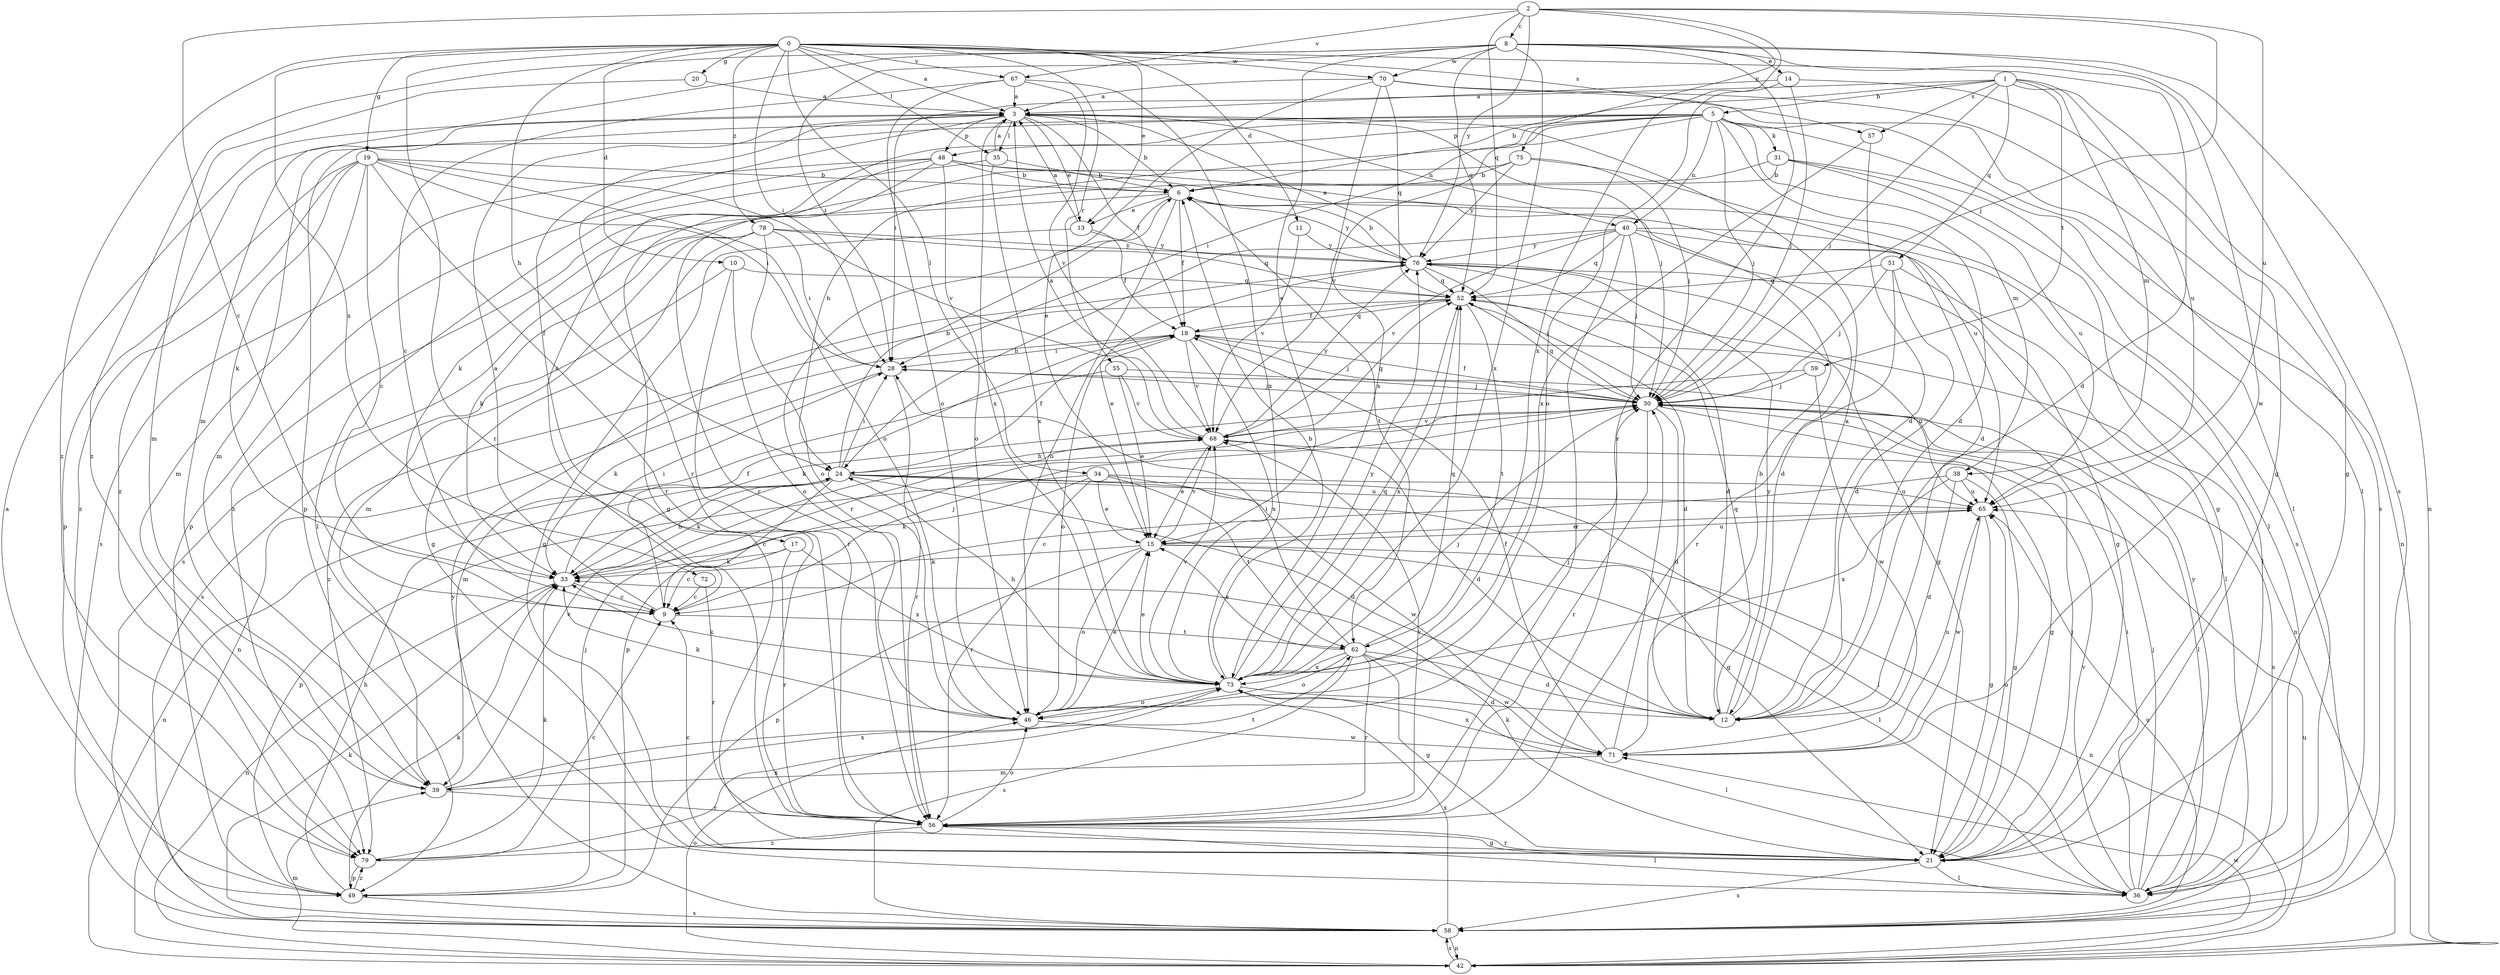 strict digraph  {
0;
1;
2;
3;
5;
6;
8;
9;
10;
11;
12;
13;
14;
15;
17;
18;
19;
20;
21;
24;
28;
30;
31;
33;
34;
35;
36;
38;
39;
40;
42;
46;
48;
49;
51;
52;
55;
56;
57;
58;
59;
62;
65;
67;
68;
70;
71;
72;
73;
75;
76;
78;
79;
0 -> 3  [label=a];
0 -> 10  [label=d];
0 -> 11  [label=d];
0 -> 12  [label=d];
0 -> 13  [label=e];
0 -> 19  [label=g];
0 -> 20  [label=g];
0 -> 24  [label=h];
0 -> 28  [label=i];
0 -> 34  [label=l];
0 -> 35  [label=l];
0 -> 55  [label=r];
0 -> 56  [label=r];
0 -> 57  [label=s];
0 -> 67  [label=v];
0 -> 70  [label=w];
0 -> 72  [label=x];
0 -> 78  [label=z];
0 -> 79  [label=z];
1 -> 5  [label=b];
1 -> 6  [label=b];
1 -> 21  [label=g];
1 -> 28  [label=i];
1 -> 30  [label=j];
1 -> 38  [label=m];
1 -> 51  [label=q];
1 -> 57  [label=s];
1 -> 59  [label=t];
1 -> 65  [label=u];
2 -> 8  [label=c];
2 -> 9  [label=c];
2 -> 30  [label=j];
2 -> 52  [label=q];
2 -> 65  [label=u];
2 -> 67  [label=v];
2 -> 73  [label=x];
2 -> 75  [label=y];
2 -> 76  [label=y];
3 -> 6  [label=b];
3 -> 13  [label=e];
3 -> 17  [label=f];
3 -> 18  [label=f];
3 -> 30  [label=j];
3 -> 35  [label=l];
3 -> 40  [label=n];
3 -> 48  [label=p];
3 -> 56  [label=r];
3 -> 73  [label=x];
3 -> 79  [label=z];
5 -> 9  [label=c];
5 -> 12  [label=d];
5 -> 24  [label=h];
5 -> 28  [label=i];
5 -> 30  [label=j];
5 -> 31  [label=k];
5 -> 36  [label=l];
5 -> 38  [label=m];
5 -> 39  [label=m];
5 -> 40  [label=n];
5 -> 42  [label=n];
5 -> 48  [label=p];
5 -> 49  [label=p];
5 -> 68  [label=v];
6 -> 13  [label=e];
6 -> 18  [label=f];
6 -> 46  [label=o];
6 -> 56  [label=r];
6 -> 58  [label=s];
6 -> 62  [label=t];
6 -> 76  [label=y];
8 -> 14  [label=e];
8 -> 15  [label=e];
8 -> 28  [label=i];
8 -> 39  [label=m];
8 -> 42  [label=n];
8 -> 52  [label=q];
8 -> 56  [label=r];
8 -> 58  [label=s];
8 -> 70  [label=w];
8 -> 71  [label=w];
8 -> 73  [label=x];
8 -> 79  [label=z];
9 -> 3  [label=a];
9 -> 18  [label=f];
9 -> 30  [label=j];
9 -> 62  [label=t];
10 -> 46  [label=o];
10 -> 52  [label=q];
10 -> 56  [label=r];
10 -> 58  [label=s];
11 -> 68  [label=v];
11 -> 76  [label=y];
12 -> 3  [label=a];
12 -> 52  [label=q];
12 -> 76  [label=y];
13 -> 3  [label=a];
13 -> 18  [label=f];
13 -> 21  [label=g];
13 -> 76  [label=y];
14 -> 3  [label=a];
14 -> 21  [label=g];
14 -> 30  [label=j];
14 -> 46  [label=o];
15 -> 33  [label=k];
15 -> 36  [label=l];
15 -> 42  [label=n];
15 -> 46  [label=o];
15 -> 49  [label=p];
15 -> 65  [label=u];
15 -> 68  [label=v];
17 -> 9  [label=c];
17 -> 33  [label=k];
17 -> 56  [label=r];
17 -> 73  [label=x];
18 -> 28  [label=i];
18 -> 30  [label=j];
18 -> 42  [label=n];
18 -> 46  [label=o];
18 -> 52  [label=q];
18 -> 65  [label=u];
18 -> 68  [label=v];
18 -> 73  [label=x];
19 -> 6  [label=b];
19 -> 9  [label=c];
19 -> 28  [label=i];
19 -> 33  [label=k];
19 -> 39  [label=m];
19 -> 46  [label=o];
19 -> 49  [label=p];
19 -> 56  [label=r];
19 -> 68  [label=v];
19 -> 79  [label=z];
20 -> 3  [label=a];
20 -> 39  [label=m];
21 -> 9  [label=c];
21 -> 30  [label=j];
21 -> 33  [label=k];
21 -> 36  [label=l];
21 -> 56  [label=r];
21 -> 58  [label=s];
21 -> 65  [label=u];
24 -> 6  [label=b];
24 -> 9  [label=c];
24 -> 12  [label=d];
24 -> 18  [label=f];
24 -> 21  [label=g];
24 -> 28  [label=i];
24 -> 33  [label=k];
24 -> 36  [label=l];
24 -> 42  [label=n];
24 -> 65  [label=u];
28 -> 30  [label=j];
28 -> 33  [label=k];
28 -> 56  [label=r];
30 -> 12  [label=d];
30 -> 18  [label=f];
30 -> 21  [label=g];
30 -> 36  [label=l];
30 -> 49  [label=p];
30 -> 52  [label=q];
30 -> 56  [label=r];
30 -> 58  [label=s];
30 -> 68  [label=v];
31 -> 6  [label=b];
31 -> 21  [label=g];
31 -> 33  [label=k];
31 -> 58  [label=s];
31 -> 65  [label=u];
33 -> 9  [label=c];
33 -> 24  [label=h];
33 -> 28  [label=i];
33 -> 42  [label=n];
34 -> 15  [label=e];
34 -> 33  [label=k];
34 -> 49  [label=p];
34 -> 56  [label=r];
34 -> 62  [label=t];
34 -> 65  [label=u];
34 -> 71  [label=w];
35 -> 3  [label=a];
35 -> 6  [label=b];
35 -> 36  [label=l];
35 -> 73  [label=x];
36 -> 28  [label=i];
36 -> 30  [label=j];
36 -> 68  [label=v];
36 -> 76  [label=y];
38 -> 9  [label=c];
38 -> 12  [label=d];
38 -> 21  [label=g];
38 -> 65  [label=u];
38 -> 73  [label=x];
39 -> 56  [label=r];
39 -> 62  [label=t];
39 -> 68  [label=v];
39 -> 73  [label=x];
40 -> 12  [label=d];
40 -> 21  [label=g];
40 -> 24  [label=h];
40 -> 30  [label=j];
40 -> 36  [label=l];
40 -> 52  [label=q];
40 -> 56  [label=r];
40 -> 68  [label=v];
40 -> 76  [label=y];
42 -> 39  [label=m];
42 -> 46  [label=o];
42 -> 58  [label=s];
42 -> 65  [label=u];
42 -> 71  [label=w];
46 -> 15  [label=e];
46 -> 30  [label=j];
46 -> 33  [label=k];
46 -> 71  [label=w];
48 -> 6  [label=b];
48 -> 21  [label=g];
48 -> 36  [label=l];
48 -> 46  [label=o];
48 -> 49  [label=p];
48 -> 56  [label=r];
48 -> 58  [label=s];
48 -> 65  [label=u];
49 -> 3  [label=a];
49 -> 24  [label=h];
49 -> 30  [label=j];
49 -> 33  [label=k];
49 -> 58  [label=s];
49 -> 79  [label=z];
51 -> 12  [label=d];
51 -> 30  [label=j];
51 -> 36  [label=l];
51 -> 52  [label=q];
51 -> 56  [label=r];
52 -> 12  [label=d];
52 -> 18  [label=f];
52 -> 42  [label=n];
52 -> 62  [label=t];
52 -> 73  [label=x];
52 -> 79  [label=z];
55 -> 15  [label=e];
55 -> 30  [label=j];
55 -> 39  [label=m];
55 -> 68  [label=v];
56 -> 21  [label=g];
56 -> 36  [label=l];
56 -> 46  [label=o];
56 -> 68  [label=v];
56 -> 79  [label=z];
57 -> 12  [label=d];
57 -> 73  [label=x];
58 -> 33  [label=k];
58 -> 42  [label=n];
58 -> 65  [label=u];
58 -> 73  [label=x];
58 -> 76  [label=y];
59 -> 30  [label=j];
59 -> 33  [label=k];
59 -> 71  [label=w];
62 -> 12  [label=d];
62 -> 15  [label=e];
62 -> 21  [label=g];
62 -> 28  [label=i];
62 -> 46  [label=o];
62 -> 52  [label=q];
62 -> 56  [label=r];
62 -> 58  [label=s];
62 -> 71  [label=w];
62 -> 73  [label=x];
65 -> 15  [label=e];
65 -> 21  [label=g];
65 -> 71  [label=w];
67 -> 3  [label=a];
67 -> 9  [label=c];
67 -> 46  [label=o];
67 -> 68  [label=v];
67 -> 73  [label=x];
68 -> 3  [label=a];
68 -> 12  [label=d];
68 -> 15  [label=e];
68 -> 24  [label=h];
68 -> 52  [label=q];
68 -> 76  [label=y];
70 -> 3  [label=a];
70 -> 15  [label=e];
70 -> 36  [label=l];
70 -> 52  [label=q];
70 -> 58  [label=s];
70 -> 73  [label=x];
71 -> 6  [label=b];
71 -> 18  [label=f];
71 -> 30  [label=j];
71 -> 39  [label=m];
71 -> 65  [label=u];
71 -> 73  [label=x];
72 -> 9  [label=c];
72 -> 56  [label=r];
73 -> 6  [label=b];
73 -> 12  [label=d];
73 -> 15  [label=e];
73 -> 24  [label=h];
73 -> 30  [label=j];
73 -> 33  [label=k];
73 -> 36  [label=l];
73 -> 46  [label=o];
73 -> 52  [label=q];
73 -> 68  [label=v];
73 -> 76  [label=y];
75 -> 6  [label=b];
75 -> 12  [label=d];
75 -> 30  [label=j];
75 -> 76  [label=y];
75 -> 79  [label=z];
76 -> 3  [label=a];
76 -> 6  [label=b];
76 -> 12  [label=d];
76 -> 15  [label=e];
76 -> 21  [label=g];
76 -> 30  [label=j];
76 -> 52  [label=q];
78 -> 21  [label=g];
78 -> 28  [label=i];
78 -> 33  [label=k];
78 -> 39  [label=m];
78 -> 46  [label=o];
78 -> 52  [label=q];
78 -> 76  [label=y];
79 -> 9  [label=c];
79 -> 33  [label=k];
79 -> 49  [label=p];
79 -> 73  [label=x];
}
